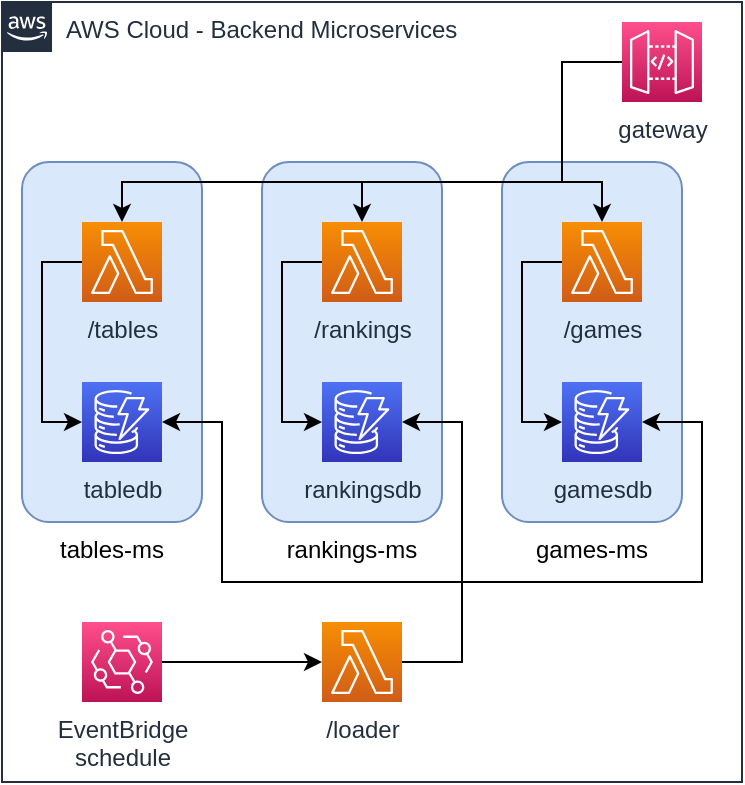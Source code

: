 <mxfile version="21.6.1" type="device">
  <diagram name="Page-1" id="r_CBtmd6j64q7z8BI1no">
    <mxGraphModel dx="819" dy="478" grid="1" gridSize="10" guides="1" tooltips="1" connect="1" arrows="1" fold="1" page="1" pageScale="1" pageWidth="3300" pageHeight="4681" math="0" shadow="0">
      <root>
        <mxCell id="0" />
        <mxCell id="1" parent="0" />
        <mxCell id="y7m7NuagCVzFPZ3NuJfH-2" value="AWS Cloud - Backend Microservices" style="points=[[0,0],[0.25,0],[0.5,0],[0.75,0],[1,0],[1,0.25],[1,0.5],[1,0.75],[1,1],[0.75,1],[0.5,1],[0.25,1],[0,1],[0,0.75],[0,0.5],[0,0.25]];outlineConnect=0;gradientColor=none;html=1;whiteSpace=wrap;fontSize=12;fontStyle=0;container=1;pointerEvents=0;collapsible=0;recursiveResize=0;shape=mxgraph.aws4.group;grIcon=mxgraph.aws4.group_aws_cloud_alt;strokeColor=#232F3E;fillColor=default;verticalAlign=top;align=left;spacingLeft=30;fontColor=#232F3E;dashed=0;" vertex="1" parent="1">
          <mxGeometry x="190" y="290" width="370" height="390" as="geometry" />
        </mxCell>
        <mxCell id="y7m7NuagCVzFPZ3NuJfH-41" value="games-ms" style="rounded=1;whiteSpace=wrap;html=1;strokeColor=#6c8ebf;fillColor=#dae8fc;labelPosition=center;verticalLabelPosition=bottom;align=center;verticalAlign=top;" vertex="1" parent="y7m7NuagCVzFPZ3NuJfH-2">
          <mxGeometry x="250" y="80" width="90" height="180" as="geometry" />
        </mxCell>
        <mxCell id="y7m7NuagCVzFPZ3NuJfH-40" value="rankings-ms" style="rounded=1;whiteSpace=wrap;html=1;strokeColor=#6c8ebf;fillColor=#dae8fc;labelPosition=center;verticalLabelPosition=bottom;align=center;verticalAlign=top;" vertex="1" parent="y7m7NuagCVzFPZ3NuJfH-2">
          <mxGeometry x="130" y="80" width="90" height="180" as="geometry" />
        </mxCell>
        <mxCell id="y7m7NuagCVzFPZ3NuJfH-39" value="tables-ms" style="rounded=1;whiteSpace=wrap;html=1;strokeColor=#6c8ebf;fillColor=#dae8fc;verticalAlign=top;labelPosition=center;verticalLabelPosition=bottom;align=center;" vertex="1" parent="y7m7NuagCVzFPZ3NuJfH-2">
          <mxGeometry x="10" y="80" width="90" height="180" as="geometry" />
        </mxCell>
        <mxCell id="y7m7NuagCVzFPZ3NuJfH-28" style="edgeStyle=orthogonalEdgeStyle;rounded=0;orthogonalLoop=1;jettySize=auto;html=1;entryX=0.5;entryY=0;entryDx=0;entryDy=0;entryPerimeter=0;" edge="1" parent="y7m7NuagCVzFPZ3NuJfH-2" source="y7m7NuagCVzFPZ3NuJfH-3" target="y7m7NuagCVzFPZ3NuJfH-4">
          <mxGeometry relative="1" as="geometry">
            <Array as="points">
              <mxPoint x="280" y="30" />
              <mxPoint x="280" y="90" />
              <mxPoint x="60" y="90" />
            </Array>
          </mxGeometry>
        </mxCell>
        <mxCell id="y7m7NuagCVzFPZ3NuJfH-29" style="edgeStyle=orthogonalEdgeStyle;rounded=0;orthogonalLoop=1;jettySize=auto;html=1;entryX=0.5;entryY=0;entryDx=0;entryDy=0;entryPerimeter=0;exitX=0;exitY=0.5;exitDx=0;exitDy=0;exitPerimeter=0;" edge="1" parent="y7m7NuagCVzFPZ3NuJfH-2" source="y7m7NuagCVzFPZ3NuJfH-3" target="y7m7NuagCVzFPZ3NuJfH-8">
          <mxGeometry relative="1" as="geometry">
            <Array as="points">
              <mxPoint x="280" y="30" />
              <mxPoint x="280" y="90" />
              <mxPoint x="180" y="90" />
            </Array>
          </mxGeometry>
        </mxCell>
        <mxCell id="y7m7NuagCVzFPZ3NuJfH-30" style="edgeStyle=orthogonalEdgeStyle;rounded=0;orthogonalLoop=1;jettySize=auto;html=1;entryX=0.5;entryY=0;entryDx=0;entryDy=0;entryPerimeter=0;" edge="1" parent="y7m7NuagCVzFPZ3NuJfH-2" source="y7m7NuagCVzFPZ3NuJfH-3" target="y7m7NuagCVzFPZ3NuJfH-10">
          <mxGeometry relative="1" as="geometry">
            <Array as="points">
              <mxPoint x="280" y="30" />
              <mxPoint x="280" y="90" />
              <mxPoint x="300" y="90" />
            </Array>
          </mxGeometry>
        </mxCell>
        <mxCell id="y7m7NuagCVzFPZ3NuJfH-3" value="gateway" style="sketch=0;points=[[0,0,0],[0.25,0,0],[0.5,0,0],[0.75,0,0],[1,0,0],[0,1,0],[0.25,1,0],[0.5,1,0],[0.75,1,0],[1,1,0],[0,0.25,0],[0,0.5,0],[0,0.75,0],[1,0.25,0],[1,0.5,0],[1,0.75,0]];outlineConnect=0;fontColor=#232F3E;gradientColor=#FF4F8B;gradientDirection=north;fillColor=#BC1356;strokeColor=#ffffff;dashed=0;verticalLabelPosition=bottom;verticalAlign=top;align=center;html=1;fontSize=12;fontStyle=0;aspect=fixed;shape=mxgraph.aws4.resourceIcon;resIcon=mxgraph.aws4.api_gateway;" vertex="1" parent="y7m7NuagCVzFPZ3NuJfH-2">
          <mxGeometry x="310" y="10" width="40" height="40" as="geometry" />
        </mxCell>
        <mxCell id="y7m7NuagCVzFPZ3NuJfH-25" style="edgeStyle=orthogonalEdgeStyle;rounded=0;orthogonalLoop=1;jettySize=auto;html=1;entryX=0;entryY=0.5;entryDx=0;entryDy=0;entryPerimeter=0;exitX=0;exitY=0.5;exitDx=0;exitDy=0;exitPerimeter=0;" edge="1" parent="y7m7NuagCVzFPZ3NuJfH-2" source="y7m7NuagCVzFPZ3NuJfH-4" target="y7m7NuagCVzFPZ3NuJfH-5">
          <mxGeometry relative="1" as="geometry">
            <Array as="points">
              <mxPoint x="20" y="130" />
              <mxPoint x="20" y="210" />
            </Array>
          </mxGeometry>
        </mxCell>
        <mxCell id="y7m7NuagCVzFPZ3NuJfH-4" value="/tables" style="sketch=0;points=[[0,0,0],[0.25,0,0],[0.5,0,0],[0.75,0,0],[1,0,0],[0,1,0],[0.25,1,0],[0.5,1,0],[0.75,1,0],[1,1,0],[0,0.25,0],[0,0.5,0],[0,0.75,0],[1,0.25,0],[1,0.5,0],[1,0.75,0]];outlineConnect=0;fontColor=#232F3E;gradientColor=#F78E04;gradientDirection=north;fillColor=#D05C17;strokeColor=#ffffff;dashed=0;verticalLabelPosition=bottom;verticalAlign=top;align=center;html=1;fontSize=12;fontStyle=0;aspect=fixed;shape=mxgraph.aws4.resourceIcon;resIcon=mxgraph.aws4.lambda;" vertex="1" parent="y7m7NuagCVzFPZ3NuJfH-2">
          <mxGeometry x="40" y="110" width="40" height="40" as="geometry" />
        </mxCell>
        <mxCell id="y7m7NuagCVzFPZ3NuJfH-5" value="tabledb" style="sketch=0;points=[[0,0,0],[0.25,0,0],[0.5,0,0],[0.75,0,0],[1,0,0],[0,1,0],[0.25,1,0],[0.5,1,0],[0.75,1,0],[1,1,0],[0,0.25,0],[0,0.5,0],[0,0.75,0],[1,0.25,0],[1,0.5,0],[1,0.75,0]];outlineConnect=0;fontColor=#232F3E;gradientColor=#4D72F3;gradientDirection=north;fillColor=#3334B9;strokeColor=#ffffff;dashed=0;verticalLabelPosition=bottom;verticalAlign=top;align=center;html=1;fontSize=12;fontStyle=0;aspect=fixed;shape=mxgraph.aws4.resourceIcon;resIcon=mxgraph.aws4.dynamodb;" vertex="1" parent="y7m7NuagCVzFPZ3NuJfH-2">
          <mxGeometry x="40" y="190" width="40" height="40" as="geometry" />
        </mxCell>
        <mxCell id="y7m7NuagCVzFPZ3NuJfH-26" style="edgeStyle=orthogonalEdgeStyle;rounded=0;orthogonalLoop=1;jettySize=auto;html=1;entryX=0;entryY=0.5;entryDx=0;entryDy=0;entryPerimeter=0;exitX=0;exitY=0.5;exitDx=0;exitDy=0;exitPerimeter=0;" edge="1" parent="y7m7NuagCVzFPZ3NuJfH-2" source="y7m7NuagCVzFPZ3NuJfH-8" target="y7m7NuagCVzFPZ3NuJfH-11">
          <mxGeometry relative="1" as="geometry">
            <Array as="points">
              <mxPoint x="140" y="130" />
              <mxPoint x="140" y="210" />
            </Array>
          </mxGeometry>
        </mxCell>
        <mxCell id="y7m7NuagCVzFPZ3NuJfH-8" value="/rankings" style="sketch=0;points=[[0,0,0],[0.25,0,0],[0.5,0,0],[0.75,0,0],[1,0,0],[0,1,0],[0.25,1,0],[0.5,1,0],[0.75,1,0],[1,1,0],[0,0.25,0],[0,0.5,0],[0,0.75,0],[1,0.25,0],[1,0.5,0],[1,0.75,0]];outlineConnect=0;fontColor=#232F3E;gradientColor=#F78E04;gradientDirection=north;fillColor=#D05C17;strokeColor=#ffffff;dashed=0;verticalLabelPosition=bottom;verticalAlign=top;align=center;html=1;fontSize=12;fontStyle=0;aspect=fixed;shape=mxgraph.aws4.resourceIcon;resIcon=mxgraph.aws4.lambda;" vertex="1" parent="y7m7NuagCVzFPZ3NuJfH-2">
          <mxGeometry x="160" y="110" width="40" height="40" as="geometry" />
        </mxCell>
        <mxCell id="y7m7NuagCVzFPZ3NuJfH-27" style="edgeStyle=orthogonalEdgeStyle;rounded=0;orthogonalLoop=1;jettySize=auto;html=1;entryX=0;entryY=0.5;entryDx=0;entryDy=0;entryPerimeter=0;exitX=0;exitY=0.5;exitDx=0;exitDy=0;exitPerimeter=0;" edge="1" parent="y7m7NuagCVzFPZ3NuJfH-2" source="y7m7NuagCVzFPZ3NuJfH-10" target="y7m7NuagCVzFPZ3NuJfH-14">
          <mxGeometry relative="1" as="geometry">
            <Array as="points">
              <mxPoint x="260" y="130" />
              <mxPoint x="260" y="210" />
            </Array>
          </mxGeometry>
        </mxCell>
        <mxCell id="y7m7NuagCVzFPZ3NuJfH-10" value="/games" style="sketch=0;points=[[0,0,0],[0.25,0,0],[0.5,0,0],[0.75,0,0],[1,0,0],[0,1,0],[0.25,1,0],[0.5,1,0],[0.75,1,0],[1,1,0],[0,0.25,0],[0,0.5,0],[0,0.75,0],[1,0.25,0],[1,0.5,0],[1,0.75,0]];outlineConnect=0;fontColor=#232F3E;gradientColor=#F78E04;gradientDirection=north;fillColor=#D05C17;strokeColor=#ffffff;dashed=0;verticalLabelPosition=bottom;verticalAlign=top;align=center;html=1;fontSize=12;fontStyle=0;aspect=fixed;shape=mxgraph.aws4.resourceIcon;resIcon=mxgraph.aws4.lambda;" vertex="1" parent="y7m7NuagCVzFPZ3NuJfH-2">
          <mxGeometry x="280" y="110" width="40" height="40" as="geometry" />
        </mxCell>
        <mxCell id="y7m7NuagCVzFPZ3NuJfH-11" value="rankingsdb" style="sketch=0;points=[[0,0,0],[0.25,0,0],[0.5,0,0],[0.75,0,0],[1,0,0],[0,1,0],[0.25,1,0],[0.5,1,0],[0.75,1,0],[1,1,0],[0,0.25,0],[0,0.5,0],[0,0.75,0],[1,0.25,0],[1,0.5,0],[1,0.75,0]];outlineConnect=0;fontColor=#232F3E;gradientColor=#4D72F3;gradientDirection=north;fillColor=#3334B9;strokeColor=#ffffff;dashed=0;verticalLabelPosition=bottom;verticalAlign=top;align=center;html=1;fontSize=12;fontStyle=0;aspect=fixed;shape=mxgraph.aws4.resourceIcon;resIcon=mxgraph.aws4.dynamodb;" vertex="1" parent="y7m7NuagCVzFPZ3NuJfH-2">
          <mxGeometry x="160" y="190" width="40" height="40" as="geometry" />
        </mxCell>
        <mxCell id="y7m7NuagCVzFPZ3NuJfH-14" value="gamesdb" style="sketch=0;points=[[0,0,0],[0.25,0,0],[0.5,0,0],[0.75,0,0],[1,0,0],[0,1,0],[0.25,1,0],[0.5,1,0],[0.75,1,0],[1,1,0],[0,0.25,0],[0,0.5,0],[0,0.75,0],[1,0.25,0],[1,0.5,0],[1,0.75,0]];outlineConnect=0;fontColor=#232F3E;gradientColor=#4D72F3;gradientDirection=north;fillColor=#3334B9;strokeColor=#ffffff;dashed=0;verticalLabelPosition=bottom;verticalAlign=top;align=center;html=1;fontSize=12;fontStyle=0;aspect=fixed;shape=mxgraph.aws4.resourceIcon;resIcon=mxgraph.aws4.dynamodb;" vertex="1" parent="y7m7NuagCVzFPZ3NuJfH-2">
          <mxGeometry x="280" y="190" width="40" height="40" as="geometry" />
        </mxCell>
        <mxCell id="y7m7NuagCVzFPZ3NuJfH-35" style="edgeStyle=orthogonalEdgeStyle;rounded=0;orthogonalLoop=1;jettySize=auto;html=1;entryX=0;entryY=0.5;entryDx=0;entryDy=0;entryPerimeter=0;" edge="1" parent="y7m7NuagCVzFPZ3NuJfH-2" source="y7m7NuagCVzFPZ3NuJfH-31" target="y7m7NuagCVzFPZ3NuJfH-32">
          <mxGeometry relative="1" as="geometry" />
        </mxCell>
        <mxCell id="y7m7NuagCVzFPZ3NuJfH-31" value="EventBridge&lt;br&gt;schedule" style="sketch=0;points=[[0,0,0],[0.25,0,0],[0.5,0,0],[0.75,0,0],[1,0,0],[0,1,0],[0.25,1,0],[0.5,1,0],[0.75,1,0],[1,1,0],[0,0.25,0],[0,0.5,0],[0,0.75,0],[1,0.25,0],[1,0.5,0],[1,0.75,0]];outlineConnect=0;fontColor=#232F3E;gradientColor=#FF4F8B;gradientDirection=north;fillColor=#BC1356;strokeColor=#ffffff;dashed=0;verticalLabelPosition=bottom;verticalAlign=top;align=center;html=1;fontSize=12;fontStyle=0;aspect=fixed;shape=mxgraph.aws4.resourceIcon;resIcon=mxgraph.aws4.eventbridge;" vertex="1" parent="y7m7NuagCVzFPZ3NuJfH-2">
          <mxGeometry x="40" y="310" width="40" height="40" as="geometry" />
        </mxCell>
        <mxCell id="y7m7NuagCVzFPZ3NuJfH-36" style="edgeStyle=orthogonalEdgeStyle;rounded=0;orthogonalLoop=1;jettySize=auto;html=1;entryX=1;entryY=0.5;entryDx=0;entryDy=0;entryPerimeter=0;exitX=1;exitY=0.5;exitDx=0;exitDy=0;exitPerimeter=0;" edge="1" parent="y7m7NuagCVzFPZ3NuJfH-2" source="y7m7NuagCVzFPZ3NuJfH-32" target="y7m7NuagCVzFPZ3NuJfH-5">
          <mxGeometry relative="1" as="geometry">
            <Array as="points">
              <mxPoint x="230" y="330" />
              <mxPoint x="230" y="290" />
              <mxPoint x="110" y="290" />
              <mxPoint x="110" y="210" />
            </Array>
          </mxGeometry>
        </mxCell>
        <mxCell id="y7m7NuagCVzFPZ3NuJfH-37" style="edgeStyle=orthogonalEdgeStyle;rounded=0;orthogonalLoop=1;jettySize=auto;html=1;entryX=1;entryY=0.5;entryDx=0;entryDy=0;entryPerimeter=0;" edge="1" parent="y7m7NuagCVzFPZ3NuJfH-2" source="y7m7NuagCVzFPZ3NuJfH-32" target="y7m7NuagCVzFPZ3NuJfH-11">
          <mxGeometry relative="1" as="geometry">
            <Array as="points">
              <mxPoint x="230" y="330" />
              <mxPoint x="230" y="210" />
            </Array>
          </mxGeometry>
        </mxCell>
        <mxCell id="y7m7NuagCVzFPZ3NuJfH-38" style="edgeStyle=orthogonalEdgeStyle;rounded=0;orthogonalLoop=1;jettySize=auto;html=1;entryX=1;entryY=0.5;entryDx=0;entryDy=0;entryPerimeter=0;" edge="1" parent="y7m7NuagCVzFPZ3NuJfH-2" source="y7m7NuagCVzFPZ3NuJfH-32" target="y7m7NuagCVzFPZ3NuJfH-14">
          <mxGeometry relative="1" as="geometry">
            <Array as="points">
              <mxPoint x="230" y="330" />
              <mxPoint x="230" y="290" />
              <mxPoint x="350" y="290" />
              <mxPoint x="350" y="210" />
            </Array>
          </mxGeometry>
        </mxCell>
        <mxCell id="y7m7NuagCVzFPZ3NuJfH-32" value="/loader" style="sketch=0;points=[[0,0,0],[0.25,0,0],[0.5,0,0],[0.75,0,0],[1,0,0],[0,1,0],[0.25,1,0],[0.5,1,0],[0.75,1,0],[1,1,0],[0,0.25,0],[0,0.5,0],[0,0.75,0],[1,0.25,0],[1,0.5,0],[1,0.75,0]];outlineConnect=0;fontColor=#232F3E;gradientColor=#F78E04;gradientDirection=north;fillColor=#D05C17;strokeColor=#ffffff;dashed=0;verticalLabelPosition=bottom;verticalAlign=top;align=center;html=1;fontSize=12;fontStyle=0;aspect=fixed;shape=mxgraph.aws4.resourceIcon;resIcon=mxgraph.aws4.lambda;" vertex="1" parent="y7m7NuagCVzFPZ3NuJfH-2">
          <mxGeometry x="160" y="310" width="40" height="40" as="geometry" />
        </mxCell>
      </root>
    </mxGraphModel>
  </diagram>
</mxfile>
